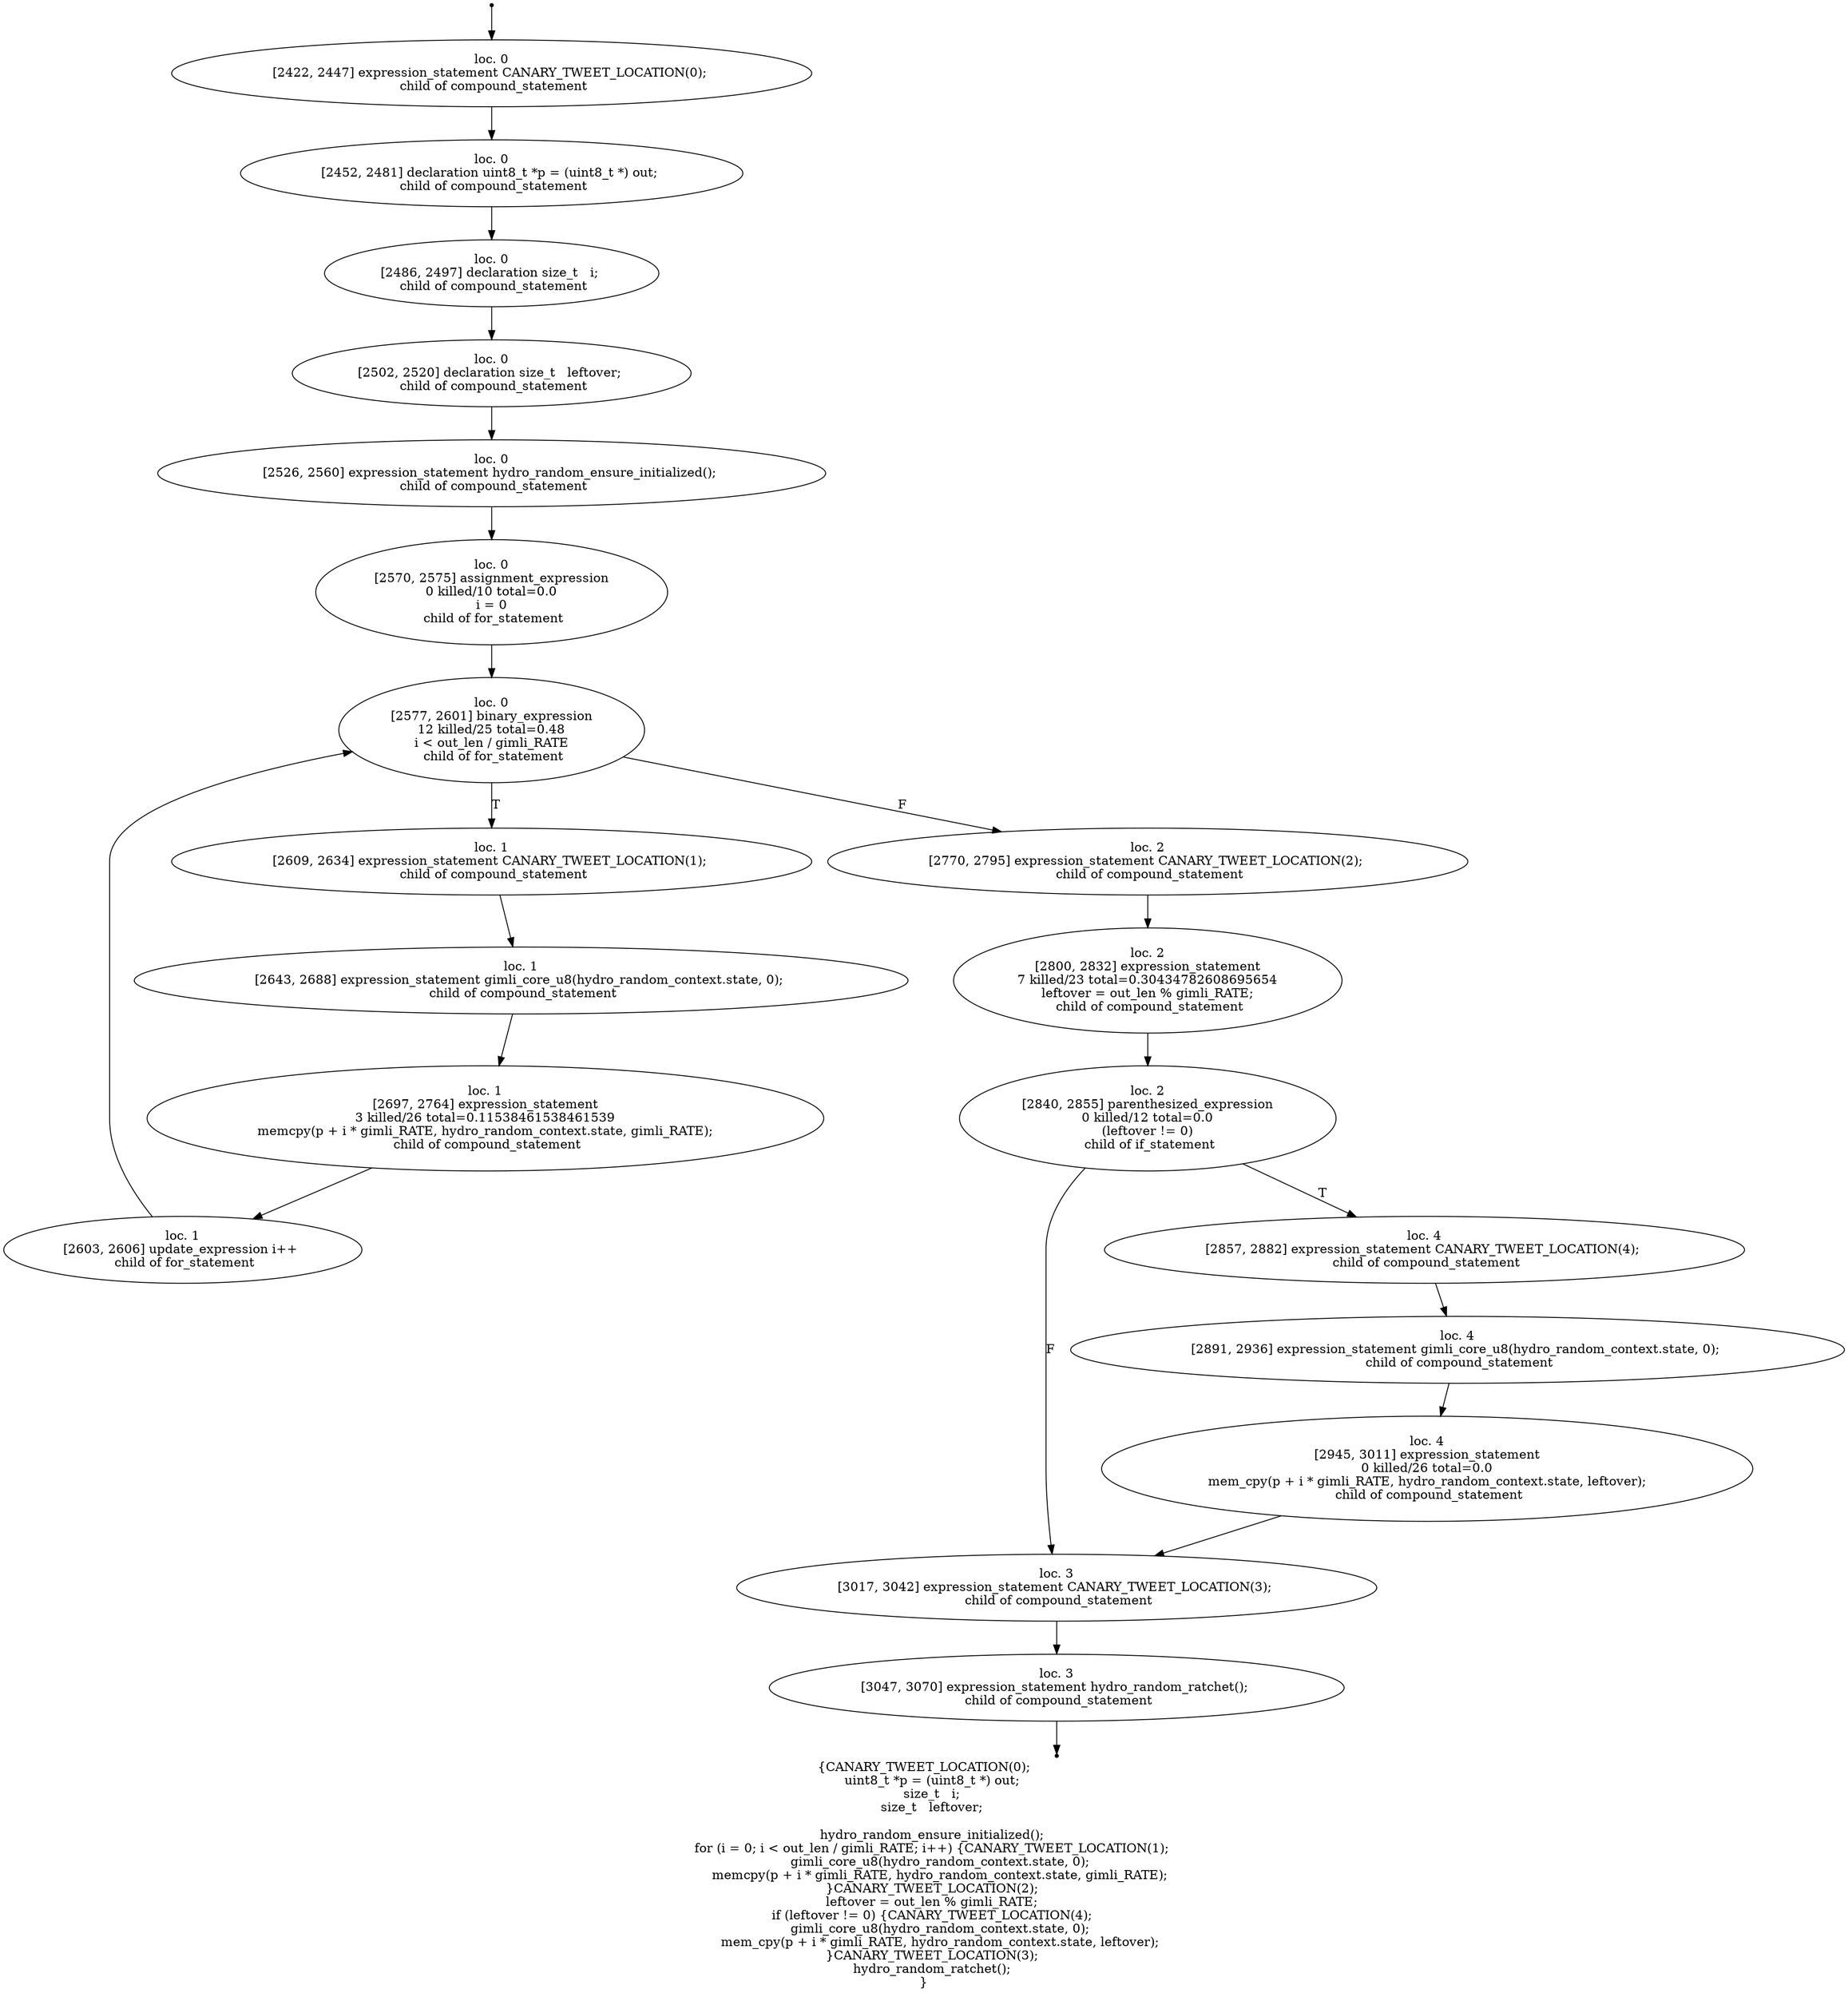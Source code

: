 digraph hydro_random_buf_4 {
	initial [shape=point]
	initial -> "loc. 0
[2422, 2447] expression_statement CANARY_TWEET_LOCATION(0); 
 child of compound_statement"
	final [shape=point]
	"loc. 3
[3047, 3070] expression_statement hydro_random_ratchet(); 
 child of compound_statement" -> final
	"loc. 0
[2422, 2447] expression_statement CANARY_TWEET_LOCATION(0); 
 child of compound_statement"
	"loc. 0
[2422, 2447] expression_statement CANARY_TWEET_LOCATION(0); 
 child of compound_statement" -> "loc. 0
[2452, 2481] declaration uint8_t *p = (uint8_t *) out; 
 child of compound_statement"
	"loc. 0
[2452, 2481] declaration uint8_t *p = (uint8_t *) out; 
 child of compound_statement"
	"loc. 0
[2452, 2481] declaration uint8_t *p = (uint8_t *) out; 
 child of compound_statement" -> "loc. 0
[2486, 2497] declaration size_t   i; 
 child of compound_statement"
	"loc. 0
[2486, 2497] declaration size_t   i; 
 child of compound_statement"
	"loc. 0
[2486, 2497] declaration size_t   i; 
 child of compound_statement" -> "loc. 0
[2502, 2520] declaration size_t   leftover; 
 child of compound_statement"
	"loc. 0
[2502, 2520] declaration size_t   leftover; 
 child of compound_statement"
	"loc. 0
[2502, 2520] declaration size_t   leftover; 
 child of compound_statement" -> "loc. 0
[2526, 2560] expression_statement hydro_random_ensure_initialized(); 
 child of compound_statement"
	"loc. 0
[2526, 2560] expression_statement hydro_random_ensure_initialized(); 
 child of compound_statement"
	"loc. 0
[2526, 2560] expression_statement hydro_random_ensure_initialized(); 
 child of compound_statement" -> "loc. 0
[2570, 2575] assignment_expression
0 killed/10 total=0.0
 i = 0 
 child of for_statement"
	"loc. 0
[2570, 2575] assignment_expression
0 killed/10 total=0.0
 i = 0 
 child of for_statement"
	"loc. 0
[2570, 2575] assignment_expression
0 killed/10 total=0.0
 i = 0 
 child of for_statement" -> "loc. 0
[2577, 2601] binary_expression
12 killed/25 total=0.48
 i < out_len / gimli_RATE 
 child of for_statement"
	"loc. 0
[2577, 2601] binary_expression
12 killed/25 total=0.48
 i < out_len / gimli_RATE 
 child of for_statement"
	"loc. 0
[2577, 2601] binary_expression
12 killed/25 total=0.48
 i < out_len / gimli_RATE 
 child of for_statement" -> "loc. 1
[2609, 2634] expression_statement CANARY_TWEET_LOCATION(1); 
 child of compound_statement" [label=T]
	"loc. 0
[2577, 2601] binary_expression
12 killed/25 total=0.48
 i < out_len / gimli_RATE 
 child of for_statement" -> "loc. 2
[2770, 2795] expression_statement CANARY_TWEET_LOCATION(2); 
 child of compound_statement" [label=F]
	"loc. 1
[2609, 2634] expression_statement CANARY_TWEET_LOCATION(1); 
 child of compound_statement"
	"loc. 1
[2609, 2634] expression_statement CANARY_TWEET_LOCATION(1); 
 child of compound_statement" -> "loc. 1
[2643, 2688] expression_statement gimli_core_u8(hydro_random_context.state, 0); 
 child of compound_statement"
	"loc. 2
[2770, 2795] expression_statement CANARY_TWEET_LOCATION(2); 
 child of compound_statement"
	"loc. 2
[2770, 2795] expression_statement CANARY_TWEET_LOCATION(2); 
 child of compound_statement" -> "loc. 2
[2800, 2832] expression_statement
7 killed/23 total=0.30434782608695654
 leftover = out_len % gimli_RATE; 
 child of compound_statement"
	"loc. 1
[2603, 2606] update_expression i++ 
 child of for_statement"
	"loc. 1
[2603, 2606] update_expression i++ 
 child of for_statement" -> "loc. 0
[2577, 2601] binary_expression
12 killed/25 total=0.48
 i < out_len / gimli_RATE 
 child of for_statement"
	"loc. 1
[2643, 2688] expression_statement gimli_core_u8(hydro_random_context.state, 0); 
 child of compound_statement"
	"loc. 1
[2643, 2688] expression_statement gimli_core_u8(hydro_random_context.state, 0); 
 child of compound_statement" -> "loc. 1
[2697, 2764] expression_statement
3 killed/26 total=0.11538461538461539
 memcpy(p + i * gimli_RATE, hydro_random_context.state, gimli_RATE); 
 child of compound_statement"
	"loc. 1
[2697, 2764] expression_statement
3 killed/26 total=0.11538461538461539
 memcpy(p + i * gimli_RATE, hydro_random_context.state, gimli_RATE); 
 child of compound_statement"
	"loc. 1
[2697, 2764] expression_statement
3 killed/26 total=0.11538461538461539
 memcpy(p + i * gimli_RATE, hydro_random_context.state, gimli_RATE); 
 child of compound_statement" -> "loc. 1
[2603, 2606] update_expression i++ 
 child of for_statement"
	"loc. 2
[2800, 2832] expression_statement
7 killed/23 total=0.30434782608695654
 leftover = out_len % gimli_RATE; 
 child of compound_statement"
	"loc. 2
[2800, 2832] expression_statement
7 killed/23 total=0.30434782608695654
 leftover = out_len % gimli_RATE; 
 child of compound_statement" -> "loc. 2
[2840, 2855] parenthesized_expression
0 killed/12 total=0.0
 (leftover != 0) 
 child of if_statement"
	"loc. 2
[2840, 2855] parenthesized_expression
0 killed/12 total=0.0
 (leftover != 0) 
 child of if_statement"
	"loc. 2
[2840, 2855] parenthesized_expression
0 killed/12 total=0.0
 (leftover != 0) 
 child of if_statement" -> "loc. 4
[2857, 2882] expression_statement CANARY_TWEET_LOCATION(4); 
 child of compound_statement" [label=T]
	"loc. 2
[2840, 2855] parenthesized_expression
0 killed/12 total=0.0
 (leftover != 0) 
 child of if_statement" -> "loc. 3
[3017, 3042] expression_statement CANARY_TWEET_LOCATION(3); 
 child of compound_statement" [label=F]
	"loc. 4
[2857, 2882] expression_statement CANARY_TWEET_LOCATION(4); 
 child of compound_statement"
	"loc. 4
[2857, 2882] expression_statement CANARY_TWEET_LOCATION(4); 
 child of compound_statement" -> "loc. 4
[2891, 2936] expression_statement gimli_core_u8(hydro_random_context.state, 0); 
 child of compound_statement"
	"loc. 3
[3017, 3042] expression_statement CANARY_TWEET_LOCATION(3); 
 child of compound_statement"
	"loc. 3
[3017, 3042] expression_statement CANARY_TWEET_LOCATION(3); 
 child of compound_statement" -> "loc. 3
[3047, 3070] expression_statement hydro_random_ratchet(); 
 child of compound_statement"
	"loc. 4
[2891, 2936] expression_statement gimli_core_u8(hydro_random_context.state, 0); 
 child of compound_statement"
	"loc. 4
[2891, 2936] expression_statement gimli_core_u8(hydro_random_context.state, 0); 
 child of compound_statement" -> "loc. 4
[2945, 3011] expression_statement
0 killed/26 total=0.0
 mem_cpy(p + i * gimli_RATE, hydro_random_context.state, leftover); 
 child of compound_statement"
	"loc. 4
[2945, 3011] expression_statement
0 killed/26 total=0.0
 mem_cpy(p + i * gimli_RATE, hydro_random_context.state, leftover); 
 child of compound_statement"
	"loc. 4
[2945, 3011] expression_statement
0 killed/26 total=0.0
 mem_cpy(p + i * gimli_RATE, hydro_random_context.state, leftover); 
 child of compound_statement" -> "loc. 3
[3017, 3042] expression_statement CANARY_TWEET_LOCATION(3); 
 child of compound_statement"
	"loc. 3
[3047, 3070] expression_statement hydro_random_ratchet(); 
 child of compound_statement"
	label="{CANARY_TWEET_LOCATION(0);
    uint8_t *p = (uint8_t *) out;
    size_t   i;
    size_t   leftover;

    hydro_random_ensure_initialized();
    for (i = 0; i < out_len / gimli_RATE; i++) {CANARY_TWEET_LOCATION(1);
        gimli_core_u8(hydro_random_context.state, 0);
        memcpy(p + i * gimli_RATE, hydro_random_context.state, gimli_RATE);
    }CANARY_TWEET_LOCATION(2);
    leftover = out_len % gimli_RATE;
    if (leftover != 0) {CANARY_TWEET_LOCATION(4);
        gimli_core_u8(hydro_random_context.state, 0);
        mem_cpy(p + i * gimli_RATE, hydro_random_context.state, leftover);
    }CANARY_TWEET_LOCATION(3);
    hydro_random_ratchet();
}"
}
